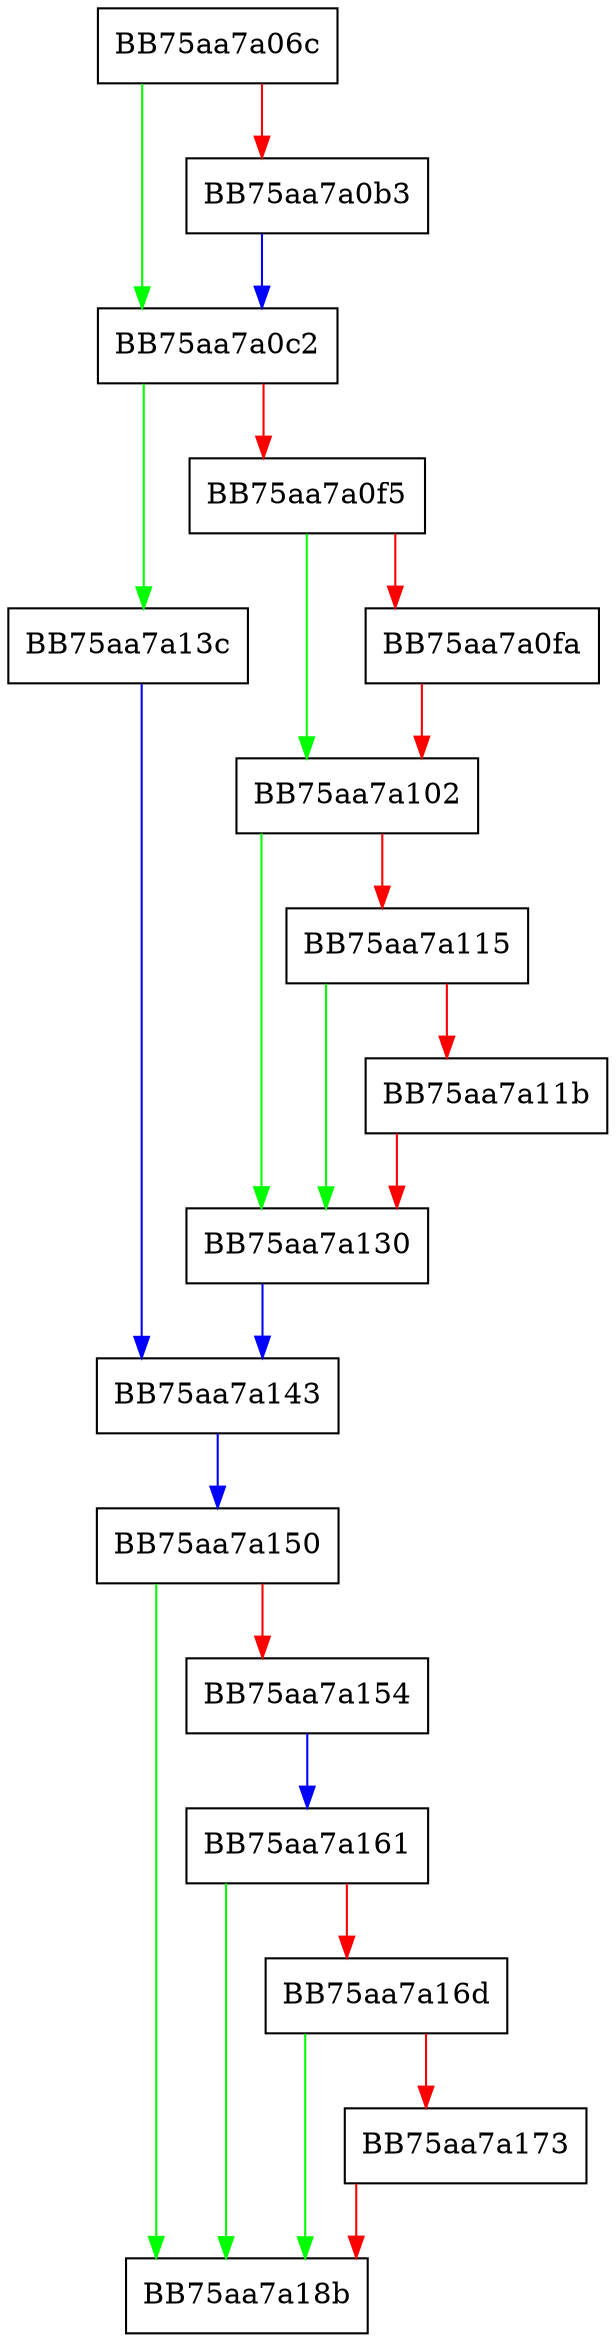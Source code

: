 digraph CreateCmdLineInfo {
  node [shape="box"];
  graph [splines=ortho];
  BB75aa7a06c -> BB75aa7a0c2 [color="green"];
  BB75aa7a06c -> BB75aa7a0b3 [color="red"];
  BB75aa7a0b3 -> BB75aa7a0c2 [color="blue"];
  BB75aa7a0c2 -> BB75aa7a13c [color="green"];
  BB75aa7a0c2 -> BB75aa7a0f5 [color="red"];
  BB75aa7a0f5 -> BB75aa7a102 [color="green"];
  BB75aa7a0f5 -> BB75aa7a0fa [color="red"];
  BB75aa7a0fa -> BB75aa7a102 [color="red"];
  BB75aa7a102 -> BB75aa7a130 [color="green"];
  BB75aa7a102 -> BB75aa7a115 [color="red"];
  BB75aa7a115 -> BB75aa7a130 [color="green"];
  BB75aa7a115 -> BB75aa7a11b [color="red"];
  BB75aa7a11b -> BB75aa7a130 [color="red"];
  BB75aa7a130 -> BB75aa7a143 [color="blue"];
  BB75aa7a13c -> BB75aa7a143 [color="blue"];
  BB75aa7a143 -> BB75aa7a150 [color="blue"];
  BB75aa7a150 -> BB75aa7a18b [color="green"];
  BB75aa7a150 -> BB75aa7a154 [color="red"];
  BB75aa7a154 -> BB75aa7a161 [color="blue"];
  BB75aa7a161 -> BB75aa7a18b [color="green"];
  BB75aa7a161 -> BB75aa7a16d [color="red"];
  BB75aa7a16d -> BB75aa7a18b [color="green"];
  BB75aa7a16d -> BB75aa7a173 [color="red"];
  BB75aa7a173 -> BB75aa7a18b [color="red"];
}